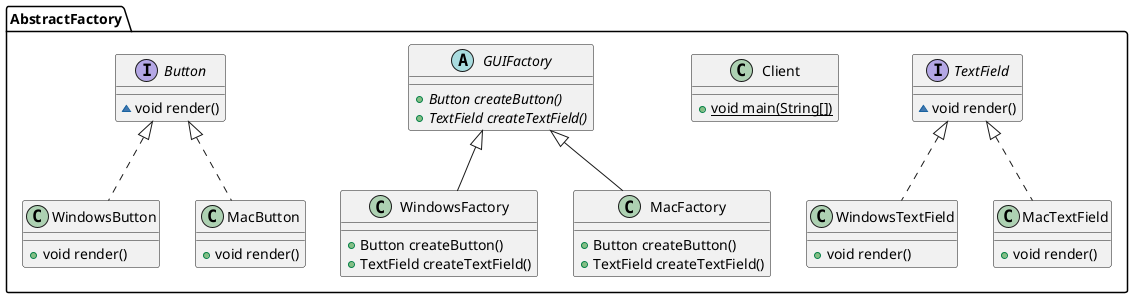 @startuml
interface AbstractFactory.TextField {
~ void render()
}

class AbstractFactory.Client {
+ {static} void main(String[])
}

class AbstractFactory.WindowsTextField {
+ void render()
}

class AbstractFactory.MacTextField {
+ void render()
}

abstract class AbstractFactory.GUIFactory {
+ {abstract}Button createButton()
+ {abstract}TextField createTextField()
}

class AbstractFactory.WindowsFactory {
+ Button createButton()
+ TextField createTextField()
}

class AbstractFactory.WindowsButton {
+ void render()
}

interface AbstractFactory.Button {
~ void render()
}

class AbstractFactory.MacButton {
+ void render()
}

class AbstractFactory.MacFactory {
+ Button createButton()
+ TextField createTextField()
}



AbstractFactory.TextField <|.. AbstractFactory.WindowsTextField
AbstractFactory.TextField <|.. AbstractFactory.MacTextField
AbstractFactory.GUIFactory <|-- AbstractFactory.WindowsFactory
AbstractFactory.Button <|.. AbstractFactory.WindowsButton
AbstractFactory.Button <|.. AbstractFactory.MacButton
AbstractFactory.GUIFactory <|-- AbstractFactory.MacFactory
@enduml